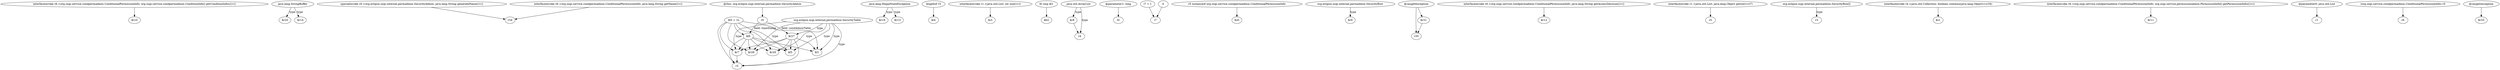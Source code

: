 digraph g {
0[label="interfaceinvoke r6.<org.osgi.service.condpermadmin.ConditionalPermissionInfo: org.osgi.service.condpermadmin.ConditionInfo[] getConditionInfos()>()"]
1[label="$r10"]
0->1[label=""]
2[label="java.lang.StringBuffer"]
3[label="$r20"]
2->3[label="type"]
4[label="specialinvoke r0.<org.eclipse.osgi.internal.permadmin.SecurityAdmin: java.lang.String generateName()>()"]
5[label="r34"]
4->5[label=""]
6[label="$l5 + 1L"]
7[label="$r7"]
6->7[label=""]
8[label="java.lang.IllegalStateException"]
9[label="$r19"]
8->9[label="type"]
10[label="org.eclipse.osgi.internal.permadmin.SecurityTable"]
11[label="$l1"]
10->11[label="type"]
12[label="lengthof r3"]
13[label="$i4"]
12->13[label=""]
14[label="$r27"]
14->7[label=""]
15[label="$l5"]
14->15[label=""]
16[label="@this: org.eclipse.osgi.internal.permadmin.SecurityAdmin"]
17[label="r0"]
16->17[label=""]
18[label="interfaceinvoke r6.<org.osgi.service.condpermadmin.ConditionalPermissionInfo: java.lang.String getName()>()"]
18->5[label=""]
19[label="$l6"]
19->7[label=""]
20[label="$r29"]
10->20[label="type"]
21[label="interfaceinvoke r1.<java.util.List: int size()>()"]
22[label="$i3"]
21->22[label=""]
23[label="l0 cmp $l1"]
24[label="$b2"]
23->24[label=""]
25[label="java.util.ArrayList"]
26[label="$r8"]
25->26[label="type"]
6->15[label=""]
27[label="@parameter1: long"]
28[label="l0"]
27->28[label=""]
29[label="r2"]
14->29[label=""]
30[label="$r28"]
14->30[label=""]
14->20[label=""]
31[label="i7 + 1"]
32[label="i7"]
31->32[label=""]
10->30[label="type"]
33[label="r4"]
26->33[label=""]
10->29[label="type"]
34[label="r5 instanceof org.osgi.service.condpermadmin.ConditionalPermissionInfo"]
35[label="$z0"]
34->35[label=""]
36[label="org.eclipse.osgi.internal.permadmin.SecurityRow"]
37[label="$r9"]
36->37[label="type"]
19->11[label=""]
38[label="@caughtexception"]
39[label="r35"]
38->39[label=""]
17->19[label="field: timeStamp"]
40[label="interfaceinvoke r6.<org.osgi.service.condpermadmin.ConditionalPermissionInfo: java.lang.String getAccessDecision()>()"]
41[label="$r12"]
40->41[label=""]
19->29[label=""]
6->11[label=""]
42[label="interfaceinvoke r1.<java.util.List: java.lang.Object get(int)>(i7)"]
43[label="r5"]
42->43[label=""]
19->20[label=""]
10->7[label="type"]
44[label="org.eclipse.osgi.internal.permadmin.SecurityRow[]"]
45[label="r3"]
44->45[label="type"]
6->20[label=""]
46[label="$r13"]
8->46[label="type"]
7->29[label=""]
19->15[label=""]
47[label="interfaceinvoke r4.<java.util.Collection: boolean contains(java.lang.Object)>(r34)"]
48[label="$z1"]
47->48[label=""]
49[label="$r14"]
2->49[label="type"]
6->30[label=""]
50[label="$r31"]
50->39[label=""]
10->15[label="type"]
6->19[label=""]
25->33[label="type"]
6->29[label=""]
51[label="interfaceinvoke r6.<org.osgi.service.condpermadmin.ConditionalPermissionInfo: org.osgi.service.permissionadmin.PermissionInfo[] getPermissionInfos()>()"]
52[label="$r11"]
51->52[label=""]
53[label="@parameter0: java.util.List"]
54[label="r1"]
53->54[label=""]
10->14[label="type"]
55[label="0"]
55->32[label=""]
17->14[label="field: condAdminTable"]
38->50[label=""]
56[label="(org.osgi.service.condpermadmin.ConditionalPermissionInfo) r5"]
57[label="r6"]
56->57[label=""]
14->11[label=""]
58[label="@caughtexception"]
59[label="$r33"]
58->59[label=""]
19->30[label=""]
}